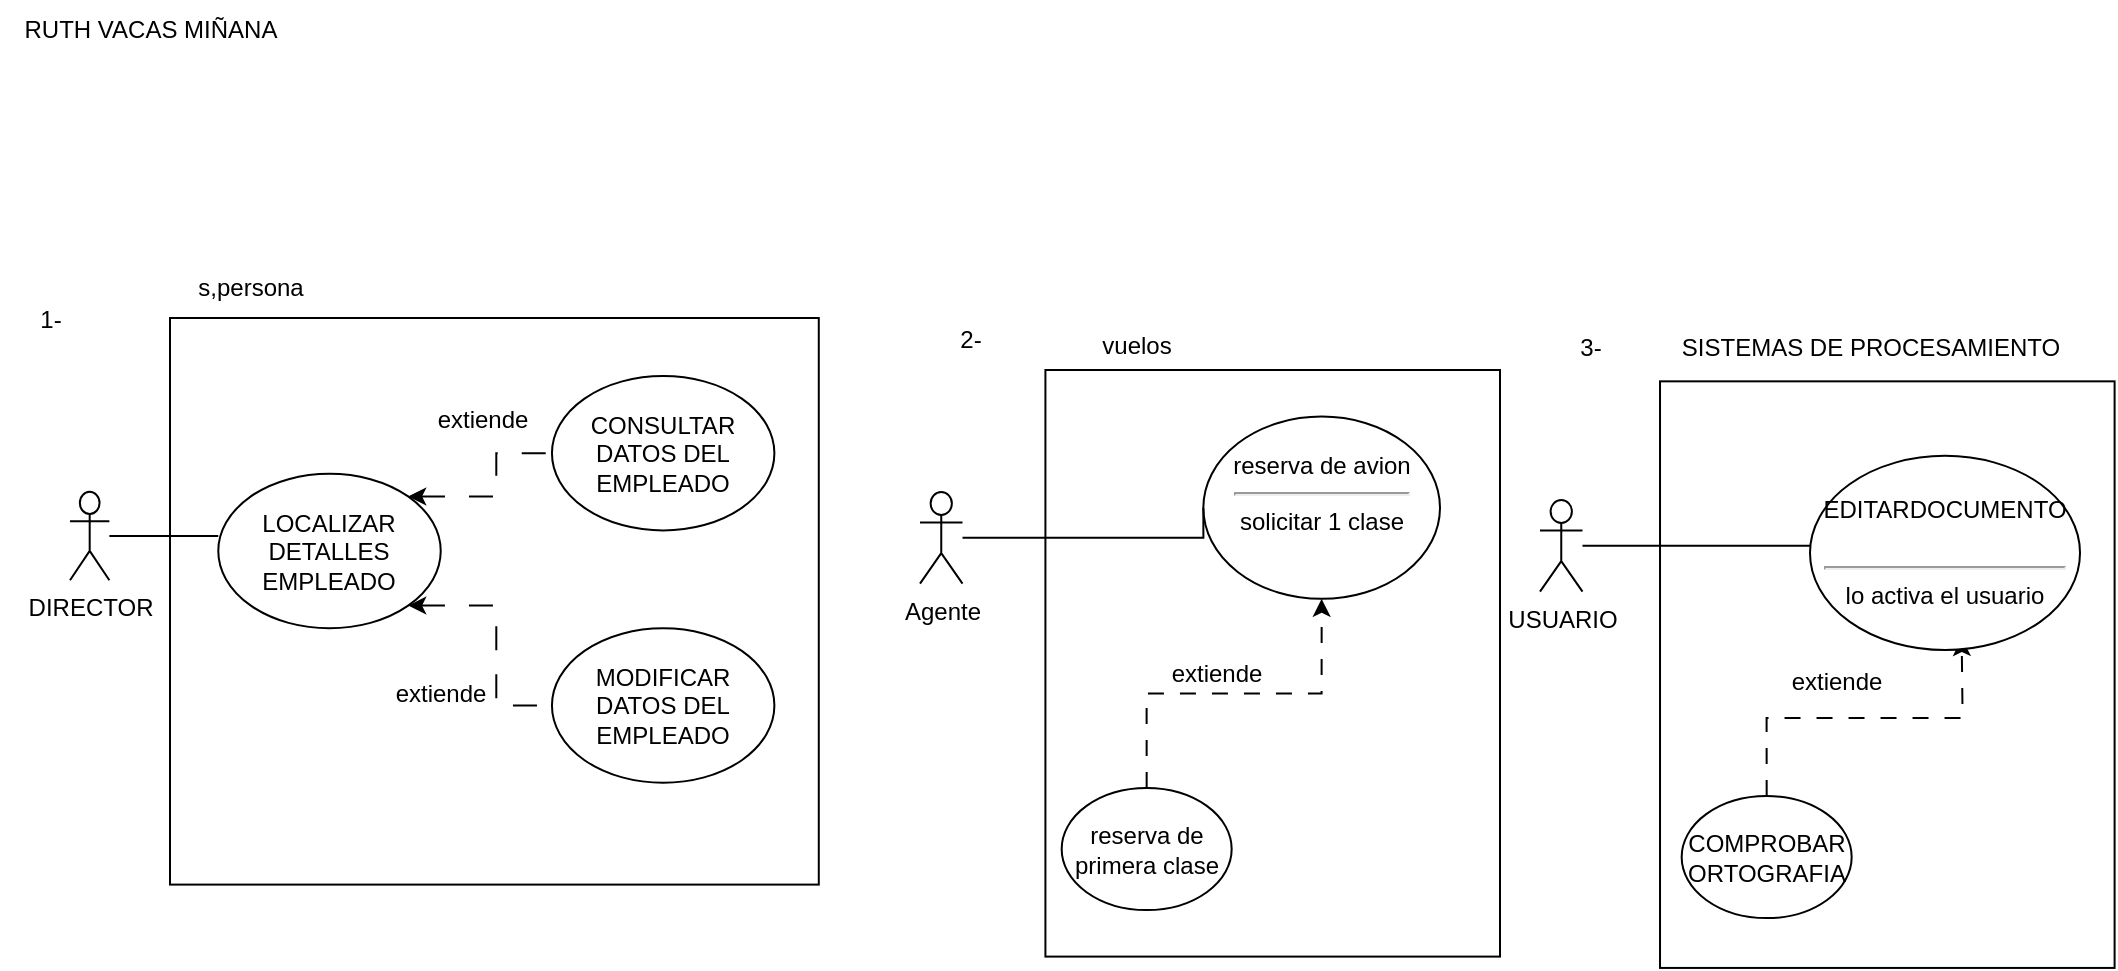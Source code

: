 <mxfile version="20.8.23" type="device"><diagram id="C5RBs43oDa-KdzZeNtuy" name="Page-1"><mxGraphModel dx="1393" dy="631" grid="1" gridSize="10" guides="1" tooltips="1" connect="1" arrows="1" fold="1" page="1" pageScale="1" pageWidth="1169" pageHeight="827" math="0" shadow="0"><root><mxCell id="WIyWlLk6GJQsqaUBKTNV-0"/><mxCell id="WIyWlLk6GJQsqaUBKTNV-1" parent="WIyWlLk6GJQsqaUBKTNV-0"/><mxCell id="opWwGu2YYJwcCKyNdSIv-38" value="RUTH VACAS MIÑANA" style="text;html=1;align=center;verticalAlign=middle;resizable=0;points=[];autosize=1;strokeColor=none;fillColor=none;" parent="WIyWlLk6GJQsqaUBKTNV-1" vertex="1"><mxGeometry x="25" y="35" width="150" height="30" as="geometry"/></mxCell><mxCell id="bldq8ERDpOs8cLjiLEwA-6" value="" style="group" vertex="1" connectable="0" parent="WIyWlLk6GJQsqaUBKTNV-1"><mxGeometry x="35" y="164" width="1047.3" height="354.97" as="geometry"/></mxCell><mxCell id="3Lj-t8P5uJZoIAFK4NYT-0" value="Agente" style="shape=umlActor;verticalLabelPosition=bottom;verticalAlign=top;html=1;outlineConnect=0;" parent="bldq8ERDpOs8cLjiLEwA-6" vertex="1"><mxGeometry x="450" y="117.032" width="21.25" height="45.773" as="geometry"/></mxCell><mxCell id="3Lj-t8P5uJZoIAFK4NYT-1" value="&lt;div&gt;reserva de avion&lt;hr&gt;&lt;/div&gt;&lt;div&gt;solicitar 1 clase&lt;br&gt;&lt;br&gt;&lt;/div&gt;" style="ellipse;whiteSpace=wrap;html=1;" parent="bldq8ERDpOs8cLjiLEwA-6" vertex="1"><mxGeometry x="591.67" y="79.3" width="118.33" height="91.13" as="geometry"/></mxCell><mxCell id="3Lj-t8P5uJZoIAFK4NYT-4" style="edgeStyle=orthogonalEdgeStyle;rounded=0;orthogonalLoop=1;jettySize=auto;html=1;entryX=0;entryY=0.5;entryDx=0;entryDy=0;endArrow=none;endFill=0;" parent="bldq8ERDpOs8cLjiLEwA-6" source="3Lj-t8P5uJZoIAFK4NYT-0" target="3Lj-t8P5uJZoIAFK4NYT-1" edge="1"><mxGeometry relative="1" as="geometry"><Array as="points"><mxPoint x="592" y="140.3"/></Array></mxGeometry></mxCell><mxCell id="3Lj-t8P5uJZoIAFK4NYT-8" style="edgeStyle=orthogonalEdgeStyle;rounded=0;orthogonalLoop=1;jettySize=auto;html=1;endArrow=classic;endFill=1;dashed=1;dashPattern=8 8;startArrow=none;startFill=0;entryX=0.5;entryY=1;entryDx=0;entryDy=0;exitX=0.5;exitY=0;exitDx=0;exitDy=0;" parent="bldq8ERDpOs8cLjiLEwA-6" source="3Lj-t8P5uJZoIAFK4NYT-7" target="3Lj-t8P5uJZoIAFK4NYT-1" edge="1"><mxGeometry relative="1" as="geometry"><mxPoint x="499.583" y="227.651" as="sourcePoint"/><mxPoint x="386.25" y="323.011" as="targetPoint"/></mxGeometry></mxCell><mxCell id="3Lj-t8P5uJZoIAFK4NYT-7" value="reserva de primera clase" style="ellipse;whiteSpace=wrap;html=1;" parent="bldq8ERDpOs8cLjiLEwA-6" vertex="1"><mxGeometry x="520.833" y="265.032" width="85" height="61.031" as="geometry"/></mxCell><mxCell id="3Lj-t8P5uJZoIAFK4NYT-12" value="" style="rounded=0;whiteSpace=wrap;html=1;fillColor=none;" parent="bldq8ERDpOs8cLjiLEwA-6" vertex="1"><mxGeometry x="512.71" y="56" width="227.29" height="293.3" as="geometry"/></mxCell><mxCell id="3Lj-t8P5uJZoIAFK4NYT-14" value="vuelos" style="text;html=1;align=center;verticalAlign=middle;resizable=0;points=[];autosize=1;strokeColor=none;fillColor=none;" parent="bldq8ERDpOs8cLjiLEwA-6" vertex="1"><mxGeometry x="527.917" y="29.3" width="60" height="30" as="geometry"/></mxCell><mxCell id="3Lj-t8P5uJZoIAFK4NYT-17" value="extiende" style="text;html=1;align=center;verticalAlign=middle;resizable=0;points=[];autosize=1;strokeColor=none;fillColor=none;" parent="bldq8ERDpOs8cLjiLEwA-6" vertex="1"><mxGeometry x="563.333" y="193.321" width="70" height="30" as="geometry"/></mxCell><mxCell id="tXPmFVVzXIq0pKSIiKkV-1" value="2-" style="text;html=1;align=center;verticalAlign=middle;resizable=0;points=[];autosize=1;strokeColor=none;fillColor=none;" parent="bldq8ERDpOs8cLjiLEwA-6" vertex="1"><mxGeometry x="460" y="26" width="30" height="30" as="geometry"/></mxCell><mxCell id="bldq8ERDpOs8cLjiLEwA-0" value="s,persona" style="text;html=1;align=center;verticalAlign=middle;resizable=0;points=[];autosize=1;strokeColor=none;fillColor=none;" vertex="1" parent="bldq8ERDpOs8cLjiLEwA-6"><mxGeometry x="74.997" width="80" height="30" as="geometry"/></mxCell><mxCell id="opWwGu2YYJwcCKyNdSIv-9" value="" style="rounded=0;whiteSpace=wrap;html=1;fillColor=none;" parent="bldq8ERDpOs8cLjiLEwA-6" vertex="1"><mxGeometry x="75.0" y="30" width="324.39" height="283.3" as="geometry"/></mxCell><mxCell id="tXPmFVVzXIq0pKSIiKkV-3" value="DIRECTOR" style="shape=umlActor;verticalLabelPosition=bottom;verticalAlign=top;html=1;outlineConnect=0;" parent="bldq8ERDpOs8cLjiLEwA-6" vertex="1"><mxGeometry x="25" y="116.933" width="19.695" height="44.213" as="geometry"/></mxCell><mxCell id="tXPmFVVzXIq0pKSIiKkV-5" value="CONSULTAR&lt;br&gt;DATOS DEL EMPLEADO" style="ellipse;whiteSpace=wrap;html=1;" parent="bldq8ERDpOs8cLjiLEwA-6" vertex="1"><mxGeometry x="265.976" y="58.977" width="111.22" height="77.272" as="geometry"/></mxCell><mxCell id="opWwGu2YYJwcCKyNdSIv-0" value="MODIFICAR&lt;br&gt;DATOS DEL EMPLEADO" style="ellipse;whiteSpace=wrap;html=1;" parent="bldq8ERDpOs8cLjiLEwA-6" vertex="1"><mxGeometry x="265.976" y="185.144" width="111.22" height="77.272" as="geometry"/></mxCell><mxCell id="opWwGu2YYJwcCKyNdSIv-5" style="edgeStyle=orthogonalEdgeStyle;rounded=0;orthogonalLoop=1;jettySize=auto;html=1;exitX=1;exitY=1;exitDx=0;exitDy=0;entryX=0;entryY=0.5;entryDx=0;entryDy=0;endArrow=none;endFill=0;dashed=1;dashPattern=12 12;startArrow=classic;startFill=1;" parent="bldq8ERDpOs8cLjiLEwA-6" source="opWwGu2YYJwcCKyNdSIv-4" target="opWwGu2YYJwcCKyNdSIv-0" edge="1"><mxGeometry relative="1" as="geometry"/></mxCell><mxCell id="opWwGu2YYJwcCKyNdSIv-6" style="edgeStyle=orthogonalEdgeStyle;rounded=0;orthogonalLoop=1;jettySize=auto;html=1;exitX=1;exitY=0;exitDx=0;exitDy=0;entryX=0;entryY=0.5;entryDx=0;entryDy=0;dashed=1;dashPattern=12 12;endArrow=none;endFill=0;startArrow=classic;startFill=1;" parent="bldq8ERDpOs8cLjiLEwA-6" source="opWwGu2YYJwcCKyNdSIv-4" target="tXPmFVVzXIq0pKSIiKkV-5" edge="1"><mxGeometry relative="1" as="geometry"/></mxCell><mxCell id="opWwGu2YYJwcCKyNdSIv-4" value="LOCALIZAR DETALLES EMPLEADO" style="ellipse;whiteSpace=wrap;html=1;" parent="bldq8ERDpOs8cLjiLEwA-6" vertex="1"><mxGeometry x="99.146" y="107.871" width="111.22" height="77.272" as="geometry"/></mxCell><mxCell id="opWwGu2YYJwcCKyNdSIv-7" style="edgeStyle=orthogonalEdgeStyle;rounded=0;orthogonalLoop=1;jettySize=auto;html=1;entryX=0;entryY=0.403;entryDx=0;entryDy=0;entryPerimeter=0;endArrow=none;endFill=0;" parent="bldq8ERDpOs8cLjiLEwA-6" source="tXPmFVVzXIq0pKSIiKkV-3" target="opWwGu2YYJwcCKyNdSIv-4" edge="1"><mxGeometry relative="1" as="geometry"/></mxCell><mxCell id="tXPmFVVzXIq0pKSIiKkV-2" value="1-" style="text;html=1;align=center;verticalAlign=middle;resizable=0;points=[];autosize=1;strokeColor=none;fillColor=none;" parent="bldq8ERDpOs8cLjiLEwA-6" vertex="1"><mxGeometry y="16" width="30" height="30" as="geometry"/></mxCell><mxCell id="bldq8ERDpOs8cLjiLEwA-2" value="extiende" style="text;html=1;align=center;verticalAlign=middle;resizable=0;points=[];autosize=1;strokeColor=none;fillColor=none;" vertex="1" parent="bldq8ERDpOs8cLjiLEwA-6"><mxGeometry x="175.003" y="203.321" width="70" height="30" as="geometry"/></mxCell><mxCell id="bldq8ERDpOs8cLjiLEwA-3" value="extiende" style="text;html=1;align=center;verticalAlign=middle;resizable=0;points=[];autosize=1;strokeColor=none;fillColor=none;" vertex="1" parent="bldq8ERDpOs8cLjiLEwA-6"><mxGeometry x="195.973" y="66.001" width="70" height="30" as="geometry"/></mxCell><mxCell id="opWwGu2YYJwcCKyNdSIv-16" value="USUARIO" style="shape=umlActor;verticalLabelPosition=bottom;verticalAlign=top;html=1;outlineConnect=0;" parent="bldq8ERDpOs8cLjiLEwA-6" vertex="1"><mxGeometry x="760" y="121.032" width="21.25" height="45.773" as="geometry"/></mxCell><mxCell id="opWwGu2YYJwcCKyNdSIv-18" style="edgeStyle=orthogonalEdgeStyle;rounded=0;orthogonalLoop=1;jettySize=auto;html=1;entryX=0;entryY=0.5;entryDx=0;entryDy=0;endArrow=none;endFill=0;" parent="bldq8ERDpOs8cLjiLEwA-6" source="opWwGu2YYJwcCKyNdSIv-16" edge="1"><mxGeometry relative="1" as="geometry"><Array as="points"><mxPoint x="902" y="144.3"/></Array><mxPoint x="901.67" y="136.65" as="targetPoint"/></mxGeometry></mxCell><mxCell id="opWwGu2YYJwcCKyNdSIv-19" style="edgeStyle=orthogonalEdgeStyle;rounded=0;orthogonalLoop=1;jettySize=auto;html=1;endArrow=classic;endFill=1;dashed=1;dashPattern=8 8;startArrow=none;startFill=0;entryX=0.5;entryY=1;entryDx=0;entryDy=0;exitX=0.5;exitY=0;exitDx=0;exitDy=0;" parent="bldq8ERDpOs8cLjiLEwA-6" source="opWwGu2YYJwcCKyNdSIv-20" edge="1"><mxGeometry relative="1" as="geometry"><mxPoint x="809.583" y="231.651" as="sourcePoint"/><mxPoint x="970.835" y="190.0" as="targetPoint"/></mxGeometry></mxCell><mxCell id="opWwGu2YYJwcCKyNdSIv-20" value="COMPROBAR ORTOGRAFIA" style="ellipse;whiteSpace=wrap;html=1;" parent="bldq8ERDpOs8cLjiLEwA-6" vertex="1"><mxGeometry x="830.833" y="269.032" width="85" height="61.031" as="geometry"/></mxCell><mxCell id="opWwGu2YYJwcCKyNdSIv-21" value="" style="rounded=0;whiteSpace=wrap;html=1;fillColor=none;" parent="bldq8ERDpOs8cLjiLEwA-6" vertex="1"><mxGeometry x="820.01" y="61.67" width="227.29" height="293.3" as="geometry"/></mxCell><mxCell id="opWwGu2YYJwcCKyNdSIv-22" value="SISTEMAS DE PROCESAMIENTO" style="text;html=1;align=center;verticalAlign=middle;resizable=0;points=[];autosize=1;strokeColor=none;fillColor=none;" parent="bldq8ERDpOs8cLjiLEwA-6" vertex="1"><mxGeometry x="820.007" y="30" width="210" height="30" as="geometry"/></mxCell><mxCell id="opWwGu2YYJwcCKyNdSIv-23" value="extiende" style="text;html=1;align=center;verticalAlign=middle;resizable=0;points=[];autosize=1;strokeColor=none;fillColor=none;" parent="bldq8ERDpOs8cLjiLEwA-6" vertex="1"><mxGeometry x="873.333" y="197.321" width="70" height="30" as="geometry"/></mxCell><mxCell id="opWwGu2YYJwcCKyNdSIv-24" value="3-" style="text;html=1;align=center;verticalAlign=middle;resizable=0;points=[];autosize=1;strokeColor=none;fillColor=none;" parent="bldq8ERDpOs8cLjiLEwA-6" vertex="1"><mxGeometry x="770" y="30" width="30" height="30" as="geometry"/></mxCell><mxCell id="opWwGu2YYJwcCKyNdSIv-35" value="&lt;div&gt;EDITARDOCUMENTO&lt;/div&gt;&lt;div&gt;&lt;br&gt;&lt;/div&gt;&lt;div&gt;&lt;hr&gt;lo activa el usuario&lt;br&gt;&lt;/div&gt;" style="ellipse;whiteSpace=wrap;html=1;" parent="bldq8ERDpOs8cLjiLEwA-6" vertex="1"><mxGeometry x="895" y="98.92" width="135.01" height="97.08" as="geometry"/></mxCell></root></mxGraphModel></diagram></mxfile>